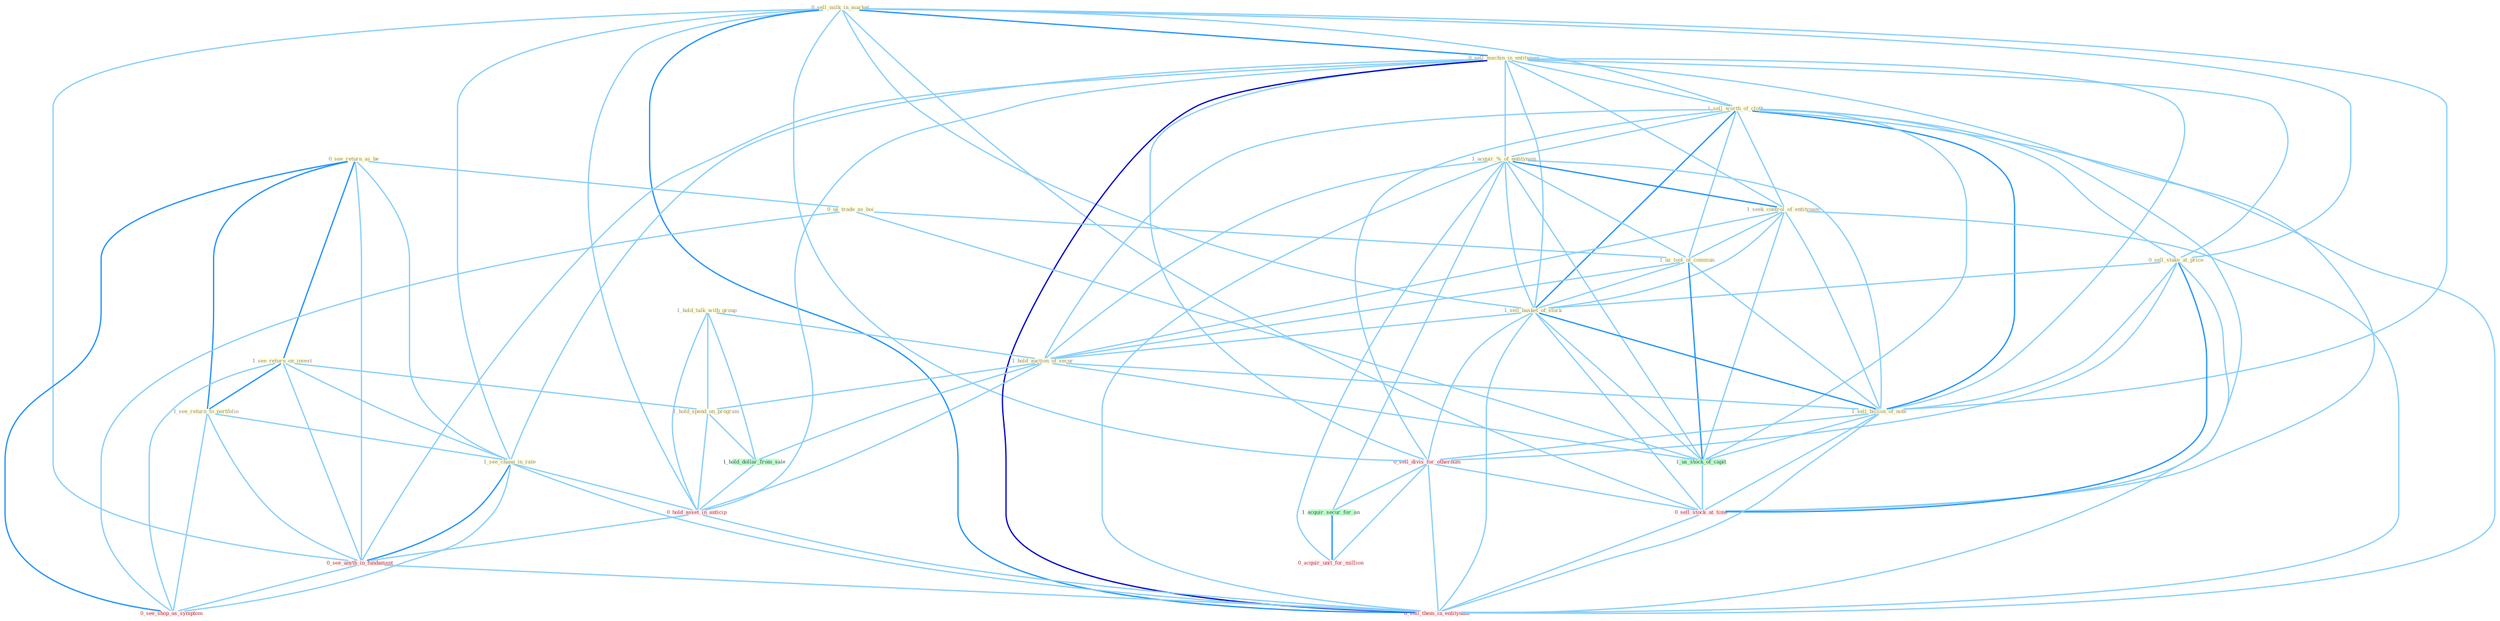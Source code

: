 Graph G{ 
    node
    [shape=polygon,style=filled,width=.5,height=.06,color="#BDFCC9",fixedsize=true,fontsize=4,
    fontcolor="#2f4f4f"];
    {node
    [color="#ffffe0", fontcolor="#8b7d6b"] "0_sell_milk_in_market " "0_see_return_as_be " "0_sell_machin_in_entitynam " "1_hold_talk_with_group " "1_see_return_on_invest " "1_see_return_to_portfolio " "1_sell_worth_of_cloth " "0_sell_stake_at_price " "0_us_trade_as_boi " "1_acquir_%_of_entitynam " "1_seek_control_of_entitynam " "1_us_tool_of_commun " "1_sell_basket_of_stock " "1_see_chang_in_rate " "1_hold_auction_of_secur " "1_hold_spend_on_program " "1_sell_billion_of_note "}
{node [color="#fff0f5", fontcolor="#b22222"] "0_sell_divis_for_othernum " "0_hold_asset_in_anticip " "0_sell_stock_at_time " "0_see_anyth_in_fundament " "0_acquir_unit_for_million " "0_see_shop_as_symptom " "0_sell_them_in_entitynam "}
edge [color="#B0E2FF"];

	"0_sell_milk_in_market " -- "0_sell_machin_in_entitynam " [w="2", color="#1e90ff" , len=0.8];
	"0_sell_milk_in_market " -- "1_sell_worth_of_cloth " [w="1", color="#87cefa" ];
	"0_sell_milk_in_market " -- "0_sell_stake_at_price " [w="1", color="#87cefa" ];
	"0_sell_milk_in_market " -- "1_sell_basket_of_stock " [w="1", color="#87cefa" ];
	"0_sell_milk_in_market " -- "1_see_chang_in_rate " [w="1", color="#87cefa" ];
	"0_sell_milk_in_market " -- "1_sell_billion_of_note " [w="1", color="#87cefa" ];
	"0_sell_milk_in_market " -- "0_sell_divis_for_othernum " [w="1", color="#87cefa" ];
	"0_sell_milk_in_market " -- "0_hold_asset_in_anticip " [w="1", color="#87cefa" ];
	"0_sell_milk_in_market " -- "0_sell_stock_at_time " [w="1", color="#87cefa" ];
	"0_sell_milk_in_market " -- "0_see_anyth_in_fundament " [w="1", color="#87cefa" ];
	"0_sell_milk_in_market " -- "0_sell_them_in_entitynam " [w="2", color="#1e90ff" , len=0.8];
	"0_see_return_as_be " -- "1_see_return_on_invest " [w="2", color="#1e90ff" , len=0.8];
	"0_see_return_as_be " -- "1_see_return_to_portfolio " [w="2", color="#1e90ff" , len=0.8];
	"0_see_return_as_be " -- "0_us_trade_as_boi " [w="1", color="#87cefa" ];
	"0_see_return_as_be " -- "1_see_chang_in_rate " [w="1", color="#87cefa" ];
	"0_see_return_as_be " -- "0_see_anyth_in_fundament " [w="1", color="#87cefa" ];
	"0_see_return_as_be " -- "0_see_shop_as_symptom " [w="2", color="#1e90ff" , len=0.8];
	"0_sell_machin_in_entitynam " -- "1_sell_worth_of_cloth " [w="1", color="#87cefa" ];
	"0_sell_machin_in_entitynam " -- "0_sell_stake_at_price " [w="1", color="#87cefa" ];
	"0_sell_machin_in_entitynam " -- "1_acquir_%_of_entitynam " [w="1", color="#87cefa" ];
	"0_sell_machin_in_entitynam " -- "1_seek_control_of_entitynam " [w="1", color="#87cefa" ];
	"0_sell_machin_in_entitynam " -- "1_sell_basket_of_stock " [w="1", color="#87cefa" ];
	"0_sell_machin_in_entitynam " -- "1_see_chang_in_rate " [w="1", color="#87cefa" ];
	"0_sell_machin_in_entitynam " -- "1_sell_billion_of_note " [w="1", color="#87cefa" ];
	"0_sell_machin_in_entitynam " -- "0_sell_divis_for_othernum " [w="1", color="#87cefa" ];
	"0_sell_machin_in_entitynam " -- "0_hold_asset_in_anticip " [w="1", color="#87cefa" ];
	"0_sell_machin_in_entitynam " -- "0_sell_stock_at_time " [w="1", color="#87cefa" ];
	"0_sell_machin_in_entitynam " -- "0_see_anyth_in_fundament " [w="1", color="#87cefa" ];
	"0_sell_machin_in_entitynam " -- "0_sell_them_in_entitynam " [w="3", color="#0000cd" , len=0.6];
	"1_hold_talk_with_group " -- "1_hold_auction_of_secur " [w="1", color="#87cefa" ];
	"1_hold_talk_with_group " -- "1_hold_spend_on_program " [w="1", color="#87cefa" ];
	"1_hold_talk_with_group " -- "1_hold_dollar_from_sale " [w="1", color="#87cefa" ];
	"1_hold_talk_with_group " -- "0_hold_asset_in_anticip " [w="1", color="#87cefa" ];
	"1_see_return_on_invest " -- "1_see_return_to_portfolio " [w="2", color="#1e90ff" , len=0.8];
	"1_see_return_on_invest " -- "1_see_chang_in_rate " [w="1", color="#87cefa" ];
	"1_see_return_on_invest " -- "1_hold_spend_on_program " [w="1", color="#87cefa" ];
	"1_see_return_on_invest " -- "0_see_anyth_in_fundament " [w="1", color="#87cefa" ];
	"1_see_return_on_invest " -- "0_see_shop_as_symptom " [w="1", color="#87cefa" ];
	"1_see_return_to_portfolio " -- "1_see_chang_in_rate " [w="1", color="#87cefa" ];
	"1_see_return_to_portfolio " -- "0_see_anyth_in_fundament " [w="1", color="#87cefa" ];
	"1_see_return_to_portfolio " -- "0_see_shop_as_symptom " [w="1", color="#87cefa" ];
	"1_sell_worth_of_cloth " -- "0_sell_stake_at_price " [w="1", color="#87cefa" ];
	"1_sell_worth_of_cloth " -- "1_acquir_%_of_entitynam " [w="1", color="#87cefa" ];
	"1_sell_worth_of_cloth " -- "1_seek_control_of_entitynam " [w="1", color="#87cefa" ];
	"1_sell_worth_of_cloth " -- "1_us_tool_of_commun " [w="1", color="#87cefa" ];
	"1_sell_worth_of_cloth " -- "1_sell_basket_of_stock " [w="2", color="#1e90ff" , len=0.8];
	"1_sell_worth_of_cloth " -- "1_hold_auction_of_secur " [w="1", color="#87cefa" ];
	"1_sell_worth_of_cloth " -- "1_sell_billion_of_note " [w="2", color="#1e90ff" , len=0.8];
	"1_sell_worth_of_cloth " -- "0_sell_divis_for_othernum " [w="1", color="#87cefa" ];
	"1_sell_worth_of_cloth " -- "1_us_stock_of_capit " [w="1", color="#87cefa" ];
	"1_sell_worth_of_cloth " -- "0_sell_stock_at_time " [w="1", color="#87cefa" ];
	"1_sell_worth_of_cloth " -- "0_sell_them_in_entitynam " [w="1", color="#87cefa" ];
	"0_sell_stake_at_price " -- "1_sell_basket_of_stock " [w="1", color="#87cefa" ];
	"0_sell_stake_at_price " -- "1_sell_billion_of_note " [w="1", color="#87cefa" ];
	"0_sell_stake_at_price " -- "0_sell_divis_for_othernum " [w="1", color="#87cefa" ];
	"0_sell_stake_at_price " -- "0_sell_stock_at_time " [w="2", color="#1e90ff" , len=0.8];
	"0_sell_stake_at_price " -- "0_sell_them_in_entitynam " [w="1", color="#87cefa" ];
	"0_us_trade_as_boi " -- "1_us_tool_of_commun " [w="1", color="#87cefa" ];
	"0_us_trade_as_boi " -- "1_us_stock_of_capit " [w="1", color="#87cefa" ];
	"0_us_trade_as_boi " -- "0_see_shop_as_symptom " [w="1", color="#87cefa" ];
	"1_acquir_%_of_entitynam " -- "1_seek_control_of_entitynam " [w="2", color="#1e90ff" , len=0.8];
	"1_acquir_%_of_entitynam " -- "1_us_tool_of_commun " [w="1", color="#87cefa" ];
	"1_acquir_%_of_entitynam " -- "1_sell_basket_of_stock " [w="1", color="#87cefa" ];
	"1_acquir_%_of_entitynam " -- "1_hold_auction_of_secur " [w="1", color="#87cefa" ];
	"1_acquir_%_of_entitynam " -- "1_sell_billion_of_note " [w="1", color="#87cefa" ];
	"1_acquir_%_of_entitynam " -- "1_acquir_secur_for_an " [w="1", color="#87cefa" ];
	"1_acquir_%_of_entitynam " -- "1_us_stock_of_capit " [w="1", color="#87cefa" ];
	"1_acquir_%_of_entitynam " -- "0_acquir_unit_for_million " [w="1", color="#87cefa" ];
	"1_acquir_%_of_entitynam " -- "0_sell_them_in_entitynam " [w="1", color="#87cefa" ];
	"1_seek_control_of_entitynam " -- "1_us_tool_of_commun " [w="1", color="#87cefa" ];
	"1_seek_control_of_entitynam " -- "1_sell_basket_of_stock " [w="1", color="#87cefa" ];
	"1_seek_control_of_entitynam " -- "1_hold_auction_of_secur " [w="1", color="#87cefa" ];
	"1_seek_control_of_entitynam " -- "1_sell_billion_of_note " [w="1", color="#87cefa" ];
	"1_seek_control_of_entitynam " -- "1_us_stock_of_capit " [w="1", color="#87cefa" ];
	"1_seek_control_of_entitynam " -- "0_sell_them_in_entitynam " [w="1", color="#87cefa" ];
	"1_us_tool_of_commun " -- "1_sell_basket_of_stock " [w="1", color="#87cefa" ];
	"1_us_tool_of_commun " -- "1_hold_auction_of_secur " [w="1", color="#87cefa" ];
	"1_us_tool_of_commun " -- "1_sell_billion_of_note " [w="1", color="#87cefa" ];
	"1_us_tool_of_commun " -- "1_us_stock_of_capit " [w="2", color="#1e90ff" , len=0.8];
	"1_sell_basket_of_stock " -- "1_hold_auction_of_secur " [w="1", color="#87cefa" ];
	"1_sell_basket_of_stock " -- "1_sell_billion_of_note " [w="2", color="#1e90ff" , len=0.8];
	"1_sell_basket_of_stock " -- "0_sell_divis_for_othernum " [w="1", color="#87cefa" ];
	"1_sell_basket_of_stock " -- "1_us_stock_of_capit " [w="1", color="#87cefa" ];
	"1_sell_basket_of_stock " -- "0_sell_stock_at_time " [w="1", color="#87cefa" ];
	"1_sell_basket_of_stock " -- "0_sell_them_in_entitynam " [w="1", color="#87cefa" ];
	"1_see_chang_in_rate " -- "0_hold_asset_in_anticip " [w="1", color="#87cefa" ];
	"1_see_chang_in_rate " -- "0_see_anyth_in_fundament " [w="2", color="#1e90ff" , len=0.8];
	"1_see_chang_in_rate " -- "0_see_shop_as_symptom " [w="1", color="#87cefa" ];
	"1_see_chang_in_rate " -- "0_sell_them_in_entitynam " [w="1", color="#87cefa" ];
	"1_hold_auction_of_secur " -- "1_hold_spend_on_program " [w="1", color="#87cefa" ];
	"1_hold_auction_of_secur " -- "1_sell_billion_of_note " [w="1", color="#87cefa" ];
	"1_hold_auction_of_secur " -- "1_us_stock_of_capit " [w="1", color="#87cefa" ];
	"1_hold_auction_of_secur " -- "1_hold_dollar_from_sale " [w="1", color="#87cefa" ];
	"1_hold_auction_of_secur " -- "0_hold_asset_in_anticip " [w="1", color="#87cefa" ];
	"1_hold_spend_on_program " -- "1_hold_dollar_from_sale " [w="1", color="#87cefa" ];
	"1_hold_spend_on_program " -- "0_hold_asset_in_anticip " [w="1", color="#87cefa" ];
	"1_sell_billion_of_note " -- "0_sell_divis_for_othernum " [w="1", color="#87cefa" ];
	"1_sell_billion_of_note " -- "1_us_stock_of_capit " [w="1", color="#87cefa" ];
	"1_sell_billion_of_note " -- "0_sell_stock_at_time " [w="1", color="#87cefa" ];
	"1_sell_billion_of_note " -- "0_sell_them_in_entitynam " [w="1", color="#87cefa" ];
	"0_sell_divis_for_othernum " -- "1_acquir_secur_for_an " [w="1", color="#87cefa" ];
	"0_sell_divis_for_othernum " -- "0_sell_stock_at_time " [w="1", color="#87cefa" ];
	"0_sell_divis_for_othernum " -- "0_acquir_unit_for_million " [w="1", color="#87cefa" ];
	"0_sell_divis_for_othernum " -- "0_sell_them_in_entitynam " [w="1", color="#87cefa" ];
	"1_acquir_secur_for_an " -- "0_acquir_unit_for_million " [w="2", color="#1e90ff" , len=0.8];
	"1_us_stock_of_capit " -- "0_sell_stock_at_time " [w="1", color="#87cefa" ];
	"1_hold_dollar_from_sale " -- "0_hold_asset_in_anticip " [w="1", color="#87cefa" ];
	"0_hold_asset_in_anticip " -- "0_see_anyth_in_fundament " [w="1", color="#87cefa" ];
	"0_hold_asset_in_anticip " -- "0_sell_them_in_entitynam " [w="1", color="#87cefa" ];
	"0_sell_stock_at_time " -- "0_sell_them_in_entitynam " [w="1", color="#87cefa" ];
	"0_see_anyth_in_fundament " -- "0_see_shop_as_symptom " [w="1", color="#87cefa" ];
	"0_see_anyth_in_fundament " -- "0_sell_them_in_entitynam " [w="1", color="#87cefa" ];
}